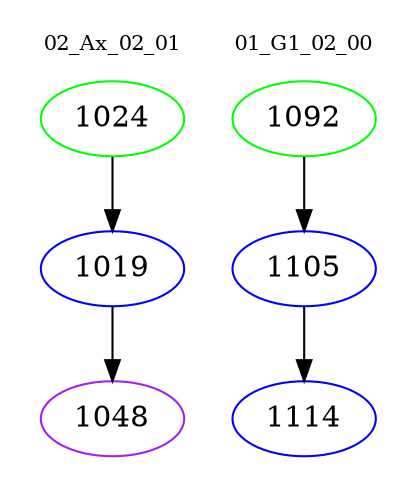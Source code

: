digraph{
subgraph cluster_0 {
color = white
label = "02_Ax_02_01";
fontsize=10;
T0_1024 [label="1024", color="green"]
T0_1024 -> T0_1019 [color="black"]
T0_1019 [label="1019", color="blue"]
T0_1019 -> T0_1048 [color="black"]
T0_1048 [label="1048", color="purple"]
}
subgraph cluster_1 {
color = white
label = "01_G1_02_00";
fontsize=10;
T1_1092 [label="1092", color="green"]
T1_1092 -> T1_1105 [color="black"]
T1_1105 [label="1105", color="blue"]
T1_1105 -> T1_1114 [color="black"]
T1_1114 [label="1114", color="blue"]
}
}

